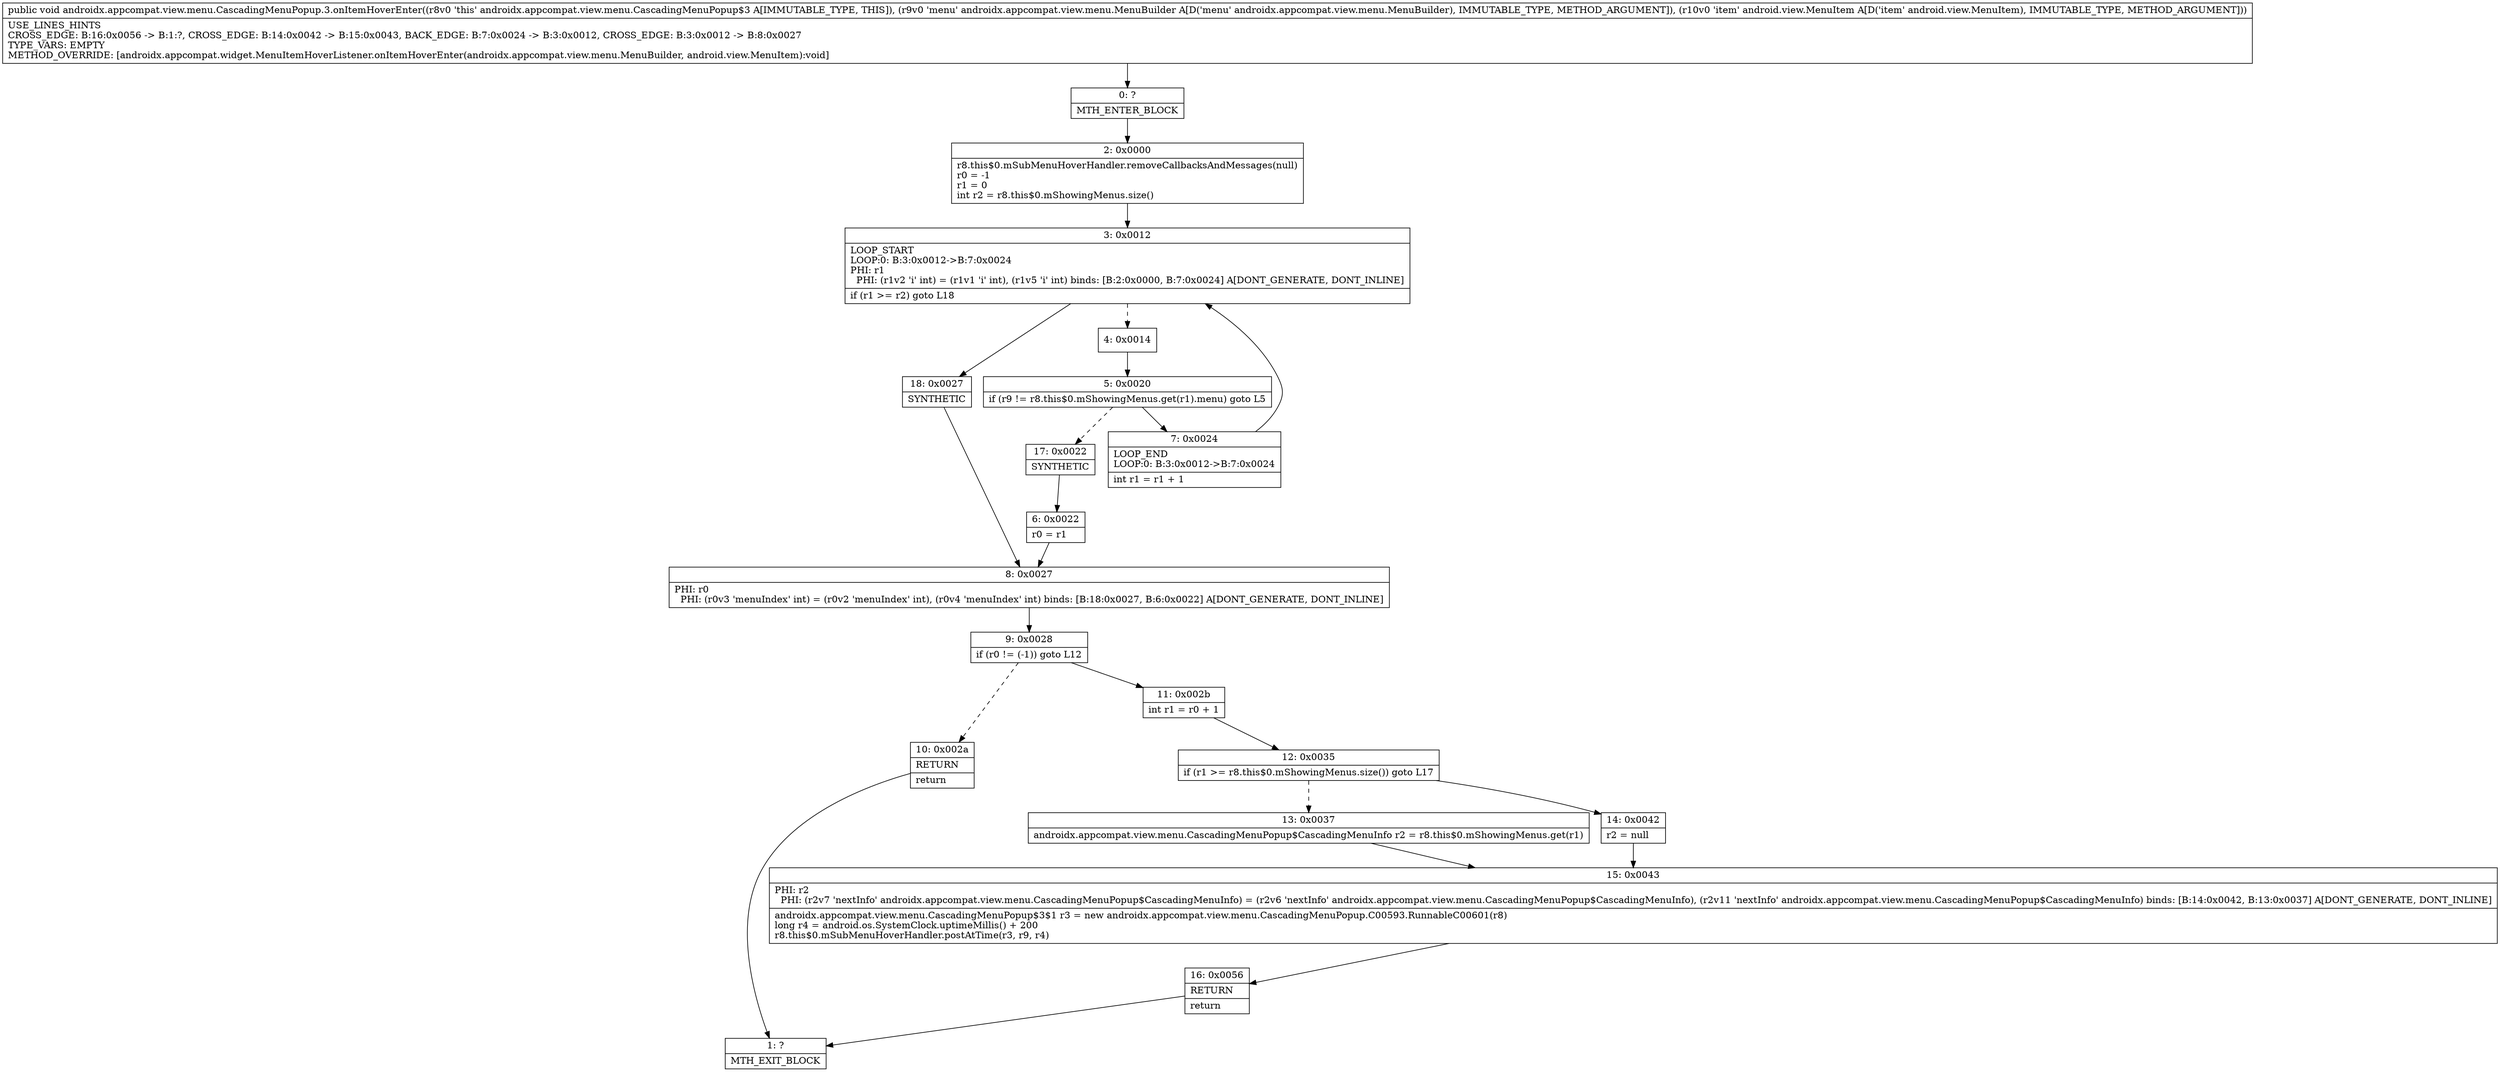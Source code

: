 digraph "CFG forandroidx.appcompat.view.menu.CascadingMenuPopup.3.onItemHoverEnter(Landroidx\/appcompat\/view\/menu\/MenuBuilder;Landroid\/view\/MenuItem;)V" {
Node_0 [shape=record,label="{0\:\ ?|MTH_ENTER_BLOCK\l}"];
Node_2 [shape=record,label="{2\:\ 0x0000|r8.this$0.mSubMenuHoverHandler.removeCallbacksAndMessages(null)\lr0 = \-1\lr1 = 0\lint r2 = r8.this$0.mShowingMenus.size()\l}"];
Node_3 [shape=record,label="{3\:\ 0x0012|LOOP_START\lLOOP:0: B:3:0x0012\-\>B:7:0x0024\lPHI: r1 \l  PHI: (r1v2 'i' int) = (r1v1 'i' int), (r1v5 'i' int) binds: [B:2:0x0000, B:7:0x0024] A[DONT_GENERATE, DONT_INLINE]\l|if (r1 \>= r2) goto L18\l}"];
Node_4 [shape=record,label="{4\:\ 0x0014}"];
Node_5 [shape=record,label="{5\:\ 0x0020|if (r9 != r8.this$0.mShowingMenus.get(r1).menu) goto L5\l}"];
Node_7 [shape=record,label="{7\:\ 0x0024|LOOP_END\lLOOP:0: B:3:0x0012\-\>B:7:0x0024\l|int r1 = r1 + 1\l}"];
Node_17 [shape=record,label="{17\:\ 0x0022|SYNTHETIC\l}"];
Node_6 [shape=record,label="{6\:\ 0x0022|r0 = r1\l}"];
Node_8 [shape=record,label="{8\:\ 0x0027|PHI: r0 \l  PHI: (r0v3 'menuIndex' int) = (r0v2 'menuIndex' int), (r0v4 'menuIndex' int) binds: [B:18:0x0027, B:6:0x0022] A[DONT_GENERATE, DONT_INLINE]\l}"];
Node_9 [shape=record,label="{9\:\ 0x0028|if (r0 != (\-1)) goto L12\l}"];
Node_10 [shape=record,label="{10\:\ 0x002a|RETURN\l|return\l}"];
Node_1 [shape=record,label="{1\:\ ?|MTH_EXIT_BLOCK\l}"];
Node_11 [shape=record,label="{11\:\ 0x002b|int r1 = r0 + 1\l}"];
Node_12 [shape=record,label="{12\:\ 0x0035|if (r1 \>= r8.this$0.mShowingMenus.size()) goto L17\l}"];
Node_13 [shape=record,label="{13\:\ 0x0037|androidx.appcompat.view.menu.CascadingMenuPopup$CascadingMenuInfo r2 = r8.this$0.mShowingMenus.get(r1)\l}"];
Node_15 [shape=record,label="{15\:\ 0x0043|PHI: r2 \l  PHI: (r2v7 'nextInfo' androidx.appcompat.view.menu.CascadingMenuPopup$CascadingMenuInfo) = (r2v6 'nextInfo' androidx.appcompat.view.menu.CascadingMenuPopup$CascadingMenuInfo), (r2v11 'nextInfo' androidx.appcompat.view.menu.CascadingMenuPopup$CascadingMenuInfo) binds: [B:14:0x0042, B:13:0x0037] A[DONT_GENERATE, DONT_INLINE]\l|androidx.appcompat.view.menu.CascadingMenuPopup$3$1 r3 = new androidx.appcompat.view.menu.CascadingMenuPopup.C00593.RunnableC00601(r8)\llong r4 = android.os.SystemClock.uptimeMillis() + 200\lr8.this$0.mSubMenuHoverHandler.postAtTime(r3, r9, r4)\l}"];
Node_16 [shape=record,label="{16\:\ 0x0056|RETURN\l|return\l}"];
Node_14 [shape=record,label="{14\:\ 0x0042|r2 = null\l}"];
Node_18 [shape=record,label="{18\:\ 0x0027|SYNTHETIC\l}"];
MethodNode[shape=record,label="{public void androidx.appcompat.view.menu.CascadingMenuPopup.3.onItemHoverEnter((r8v0 'this' androidx.appcompat.view.menu.CascadingMenuPopup$3 A[IMMUTABLE_TYPE, THIS]), (r9v0 'menu' androidx.appcompat.view.menu.MenuBuilder A[D('menu' androidx.appcompat.view.menu.MenuBuilder), IMMUTABLE_TYPE, METHOD_ARGUMENT]), (r10v0 'item' android.view.MenuItem A[D('item' android.view.MenuItem), IMMUTABLE_TYPE, METHOD_ARGUMENT]))  | USE_LINES_HINTS\lCROSS_EDGE: B:16:0x0056 \-\> B:1:?, CROSS_EDGE: B:14:0x0042 \-\> B:15:0x0043, BACK_EDGE: B:7:0x0024 \-\> B:3:0x0012, CROSS_EDGE: B:3:0x0012 \-\> B:8:0x0027\lTYPE_VARS: EMPTY\lMETHOD_OVERRIDE: [androidx.appcompat.widget.MenuItemHoverListener.onItemHoverEnter(androidx.appcompat.view.menu.MenuBuilder, android.view.MenuItem):void]\l}"];
MethodNode -> Node_0;Node_0 -> Node_2;
Node_2 -> Node_3;
Node_3 -> Node_4[style=dashed];
Node_3 -> Node_18;
Node_4 -> Node_5;
Node_5 -> Node_7;
Node_5 -> Node_17[style=dashed];
Node_7 -> Node_3;
Node_17 -> Node_6;
Node_6 -> Node_8;
Node_8 -> Node_9;
Node_9 -> Node_10[style=dashed];
Node_9 -> Node_11;
Node_10 -> Node_1;
Node_11 -> Node_12;
Node_12 -> Node_13[style=dashed];
Node_12 -> Node_14;
Node_13 -> Node_15;
Node_15 -> Node_16;
Node_16 -> Node_1;
Node_14 -> Node_15;
Node_18 -> Node_8;
}

